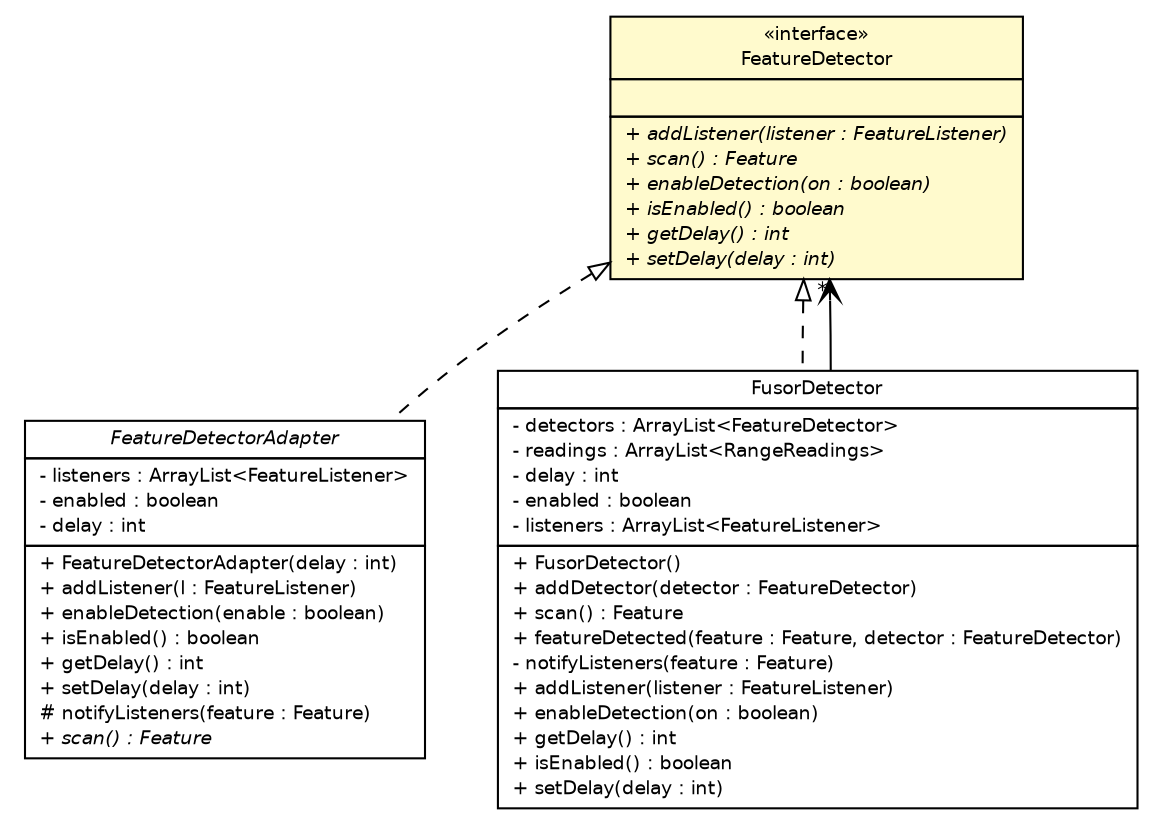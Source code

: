 #!/usr/local/bin/dot
#
# Class diagram 
# Generated by UMLGraph version R5_6-24-gf6e263 (http://www.umlgraph.org/)
#

digraph G {
	edge [fontname="Helvetica",fontsize=10,labelfontname="Helvetica",labelfontsize=10];
	node [fontname="Helvetica",fontsize=10,shape=plaintext];
	nodesep=0.25;
	ranksep=0.5;
	// lejos.robotics.objectdetection.FeatureDetector
	c1392 [label=<<table title="lejos.robotics.objectdetection.FeatureDetector" border="0" cellborder="1" cellspacing="0" cellpadding="2" port="p" bgcolor="lemonChiffon" href="./FeatureDetector.html">
		<tr><td><table border="0" cellspacing="0" cellpadding="1">
<tr><td align="center" balign="center"> &#171;interface&#187; </td></tr>
<tr><td align="center" balign="center"> FeatureDetector </td></tr>
		</table></td></tr>
		<tr><td><table border="0" cellspacing="0" cellpadding="1">
<tr><td align="left" balign="left">  </td></tr>
		</table></td></tr>
		<tr><td><table border="0" cellspacing="0" cellpadding="1">
<tr><td align="left" balign="left"><font face="Helvetica-Oblique" point-size="9.0"> + addListener(listener : FeatureListener) </font></td></tr>
<tr><td align="left" balign="left"><font face="Helvetica-Oblique" point-size="9.0"> + scan() : Feature </font></td></tr>
<tr><td align="left" balign="left"><font face="Helvetica-Oblique" point-size="9.0"> + enableDetection(on : boolean) </font></td></tr>
<tr><td align="left" balign="left"><font face="Helvetica-Oblique" point-size="9.0"> + isEnabled() : boolean </font></td></tr>
<tr><td align="left" balign="left"><font face="Helvetica-Oblique" point-size="9.0"> + getDelay() : int </font></td></tr>
<tr><td align="left" balign="left"><font face="Helvetica-Oblique" point-size="9.0"> + setDelay(delay : int) </font></td></tr>
		</table></td></tr>
		</table>>, URL="./FeatureDetector.html", fontname="Helvetica", fontcolor="black", fontsize=9.0];
	// lejos.robotics.objectdetection.FeatureDetectorAdapter
	c1393 [label=<<table title="lejos.robotics.objectdetection.FeatureDetectorAdapter" border="0" cellborder="1" cellspacing="0" cellpadding="2" port="p" href="./FeatureDetectorAdapter.html">
		<tr><td><table border="0" cellspacing="0" cellpadding="1">
<tr><td align="center" balign="center"><font face="Helvetica-Oblique"> FeatureDetectorAdapter </font></td></tr>
		</table></td></tr>
		<tr><td><table border="0" cellspacing="0" cellpadding="1">
<tr><td align="left" balign="left"> - listeners : ArrayList&lt;FeatureListener&gt; </td></tr>
<tr><td align="left" balign="left"> - enabled : boolean </td></tr>
<tr><td align="left" balign="left"> - delay : int </td></tr>
		</table></td></tr>
		<tr><td><table border="0" cellspacing="0" cellpadding="1">
<tr><td align="left" balign="left"> + FeatureDetectorAdapter(delay : int) </td></tr>
<tr><td align="left" balign="left"> + addListener(l : FeatureListener) </td></tr>
<tr><td align="left" balign="left"> + enableDetection(enable : boolean) </td></tr>
<tr><td align="left" balign="left"> + isEnabled() : boolean </td></tr>
<tr><td align="left" balign="left"> + getDelay() : int </td></tr>
<tr><td align="left" balign="left"> + setDelay(delay : int) </td></tr>
<tr><td align="left" balign="left"> # notifyListeners(feature : Feature) </td></tr>
<tr><td align="left" balign="left"><font face="Helvetica-Oblique" point-size="9.0"> + scan() : Feature </font></td></tr>
		</table></td></tr>
		</table>>, URL="./FeatureDetectorAdapter.html", fontname="Helvetica", fontcolor="black", fontsize=9.0];
	// lejos.robotics.objectdetection.FusorDetector
	c1396 [label=<<table title="lejos.robotics.objectdetection.FusorDetector" border="0" cellborder="1" cellspacing="0" cellpadding="2" port="p" href="./FusorDetector.html">
		<tr><td><table border="0" cellspacing="0" cellpadding="1">
<tr><td align="center" balign="center"> FusorDetector </td></tr>
		</table></td></tr>
		<tr><td><table border="0" cellspacing="0" cellpadding="1">
<tr><td align="left" balign="left"> - detectors : ArrayList&lt;FeatureDetector&gt; </td></tr>
<tr><td align="left" balign="left"> - readings : ArrayList&lt;RangeReadings&gt; </td></tr>
<tr><td align="left" balign="left"> - delay : int </td></tr>
<tr><td align="left" balign="left"> - enabled : boolean </td></tr>
<tr><td align="left" balign="left"> - listeners : ArrayList&lt;FeatureListener&gt; </td></tr>
		</table></td></tr>
		<tr><td><table border="0" cellspacing="0" cellpadding="1">
<tr><td align="left" balign="left"> + FusorDetector() </td></tr>
<tr><td align="left" balign="left"> + addDetector(detector : FeatureDetector) </td></tr>
<tr><td align="left" balign="left"> + scan() : Feature </td></tr>
<tr><td align="left" balign="left"> + featureDetected(feature : Feature, detector : FeatureDetector) </td></tr>
<tr><td align="left" balign="left"> - notifyListeners(feature : Feature) </td></tr>
<tr><td align="left" balign="left"> + addListener(listener : FeatureListener) </td></tr>
<tr><td align="left" balign="left"> + enableDetection(on : boolean) </td></tr>
<tr><td align="left" balign="left"> + getDelay() : int </td></tr>
<tr><td align="left" balign="left"> + isEnabled() : boolean </td></tr>
<tr><td align="left" balign="left"> + setDelay(delay : int) </td></tr>
		</table></td></tr>
		</table>>, URL="./FusorDetector.html", fontname="Helvetica", fontcolor="black", fontsize=9.0];
	//lejos.robotics.objectdetection.FeatureDetectorAdapter implements lejos.robotics.objectdetection.FeatureDetector
	c1392:p -> c1393:p [dir=back,arrowtail=empty,style=dashed];
	//lejos.robotics.objectdetection.FusorDetector implements lejos.robotics.objectdetection.FeatureDetector
	c1392:p -> c1396:p [dir=back,arrowtail=empty,style=dashed];
	// lejos.robotics.objectdetection.FusorDetector NAVASSOC lejos.robotics.objectdetection.FeatureDetector
	c1396:p -> c1392:p [taillabel="", label="", headlabel="*", fontname="Helvetica", fontcolor="black", fontsize=10.0, color="black", arrowhead=open];
}

